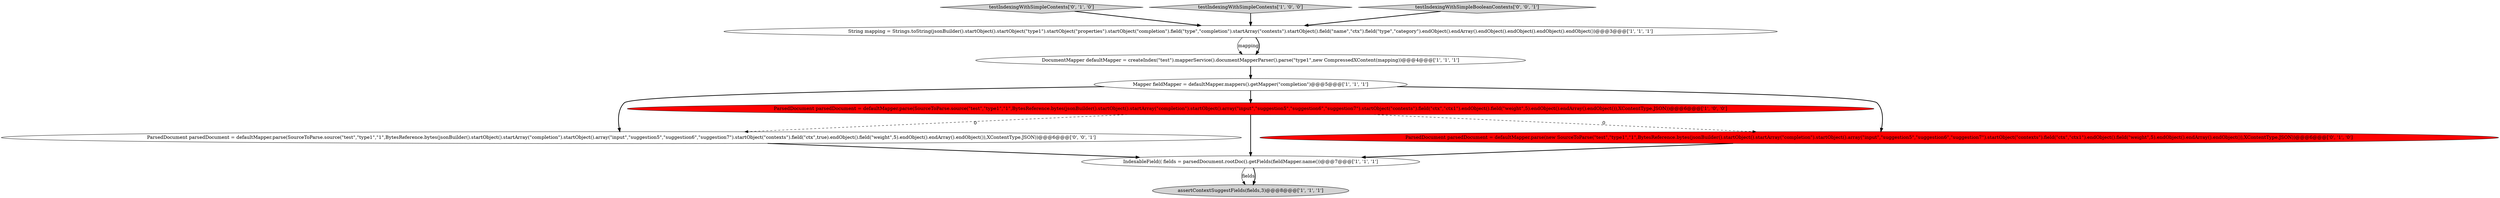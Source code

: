 digraph {
9 [style = filled, label = "ParsedDocument parsedDocument = defaultMapper.parse(SourceToParse.source(\"test\",\"type1\",\"1\",BytesReference.bytes(jsonBuilder().startObject().startArray(\"completion\").startObject().array(\"input\",\"suggestion5\",\"suggestion6\",\"suggestion7\").startObject(\"contexts\").field(\"ctx\",true).endObject().field(\"weight\",5).endObject().endArray().endObject()),XContentType.JSON))@@@6@@@['0', '0', '1']", fillcolor = white, shape = ellipse image = "AAA0AAABBB3BBB"];
5 [style = filled, label = "Mapper fieldMapper = defaultMapper.mappers().getMapper(\"completion\")@@@5@@@['1', '1', '1']", fillcolor = white, shape = ellipse image = "AAA0AAABBB1BBB"];
4 [style = filled, label = "String mapping = Strings.toString(jsonBuilder().startObject().startObject(\"type1\").startObject(\"properties\").startObject(\"completion\").field(\"type\",\"completion\").startArray(\"contexts\").startObject().field(\"name\",\"ctx\").field(\"type\",\"category\").endObject().endArray().endObject().endObject().endObject().endObject())@@@3@@@['1', '1', '1']", fillcolor = white, shape = ellipse image = "AAA0AAABBB1BBB"];
1 [style = filled, label = "assertContextSuggestFields(fields,3)@@@8@@@['1', '1', '1']", fillcolor = lightgray, shape = ellipse image = "AAA0AAABBB1BBB"];
8 [style = filled, label = "testIndexingWithSimpleContexts['0', '1', '0']", fillcolor = lightgray, shape = diamond image = "AAA0AAABBB2BBB"];
0 [style = filled, label = "testIndexingWithSimpleContexts['1', '0', '0']", fillcolor = lightgray, shape = diamond image = "AAA0AAABBB1BBB"];
7 [style = filled, label = "ParsedDocument parsedDocument = defaultMapper.parse(new SourceToParse(\"test\",\"type1\",\"1\",BytesReference.bytes(jsonBuilder().startObject().startArray(\"completion\").startObject().array(\"input\",\"suggestion5\",\"suggestion6\",\"suggestion7\").startObject(\"contexts\").field(\"ctx\",\"ctx1\").endObject().field(\"weight\",5).endObject().endArray().endObject()),XContentType.JSON))@@@6@@@['0', '1', '0']", fillcolor = red, shape = ellipse image = "AAA1AAABBB2BBB"];
3 [style = filled, label = "IndexableField(( fields = parsedDocument.rootDoc().getFields(fieldMapper.name())@@@7@@@['1', '1', '1']", fillcolor = white, shape = ellipse image = "AAA0AAABBB1BBB"];
10 [style = filled, label = "testIndexingWithSimpleBooleanContexts['0', '0', '1']", fillcolor = lightgray, shape = diamond image = "AAA0AAABBB3BBB"];
6 [style = filled, label = "ParsedDocument parsedDocument = defaultMapper.parse(SourceToParse.source(\"test\",\"type1\",\"1\",BytesReference.bytes(jsonBuilder().startObject().startArray(\"completion\").startObject().array(\"input\",\"suggestion5\",\"suggestion6\",\"suggestion7\").startObject(\"contexts\").field(\"ctx\",\"ctx1\").endObject().field(\"weight\",5).endObject().endArray().endObject()),XContentType.JSON))@@@6@@@['1', '0', '0']", fillcolor = red, shape = ellipse image = "AAA1AAABBB1BBB"];
2 [style = filled, label = "DocumentMapper defaultMapper = createIndex(\"test\").mapperService().documentMapperParser().parse(\"type1\",new CompressedXContent(mapping))@@@4@@@['1', '1', '1']", fillcolor = white, shape = ellipse image = "AAA0AAABBB1BBB"];
3->1 [style = solid, label="fields"];
9->3 [style = bold, label=""];
4->2 [style = solid, label="mapping"];
6->3 [style = bold, label=""];
5->7 [style = bold, label=""];
4->2 [style = bold, label=""];
8->4 [style = bold, label=""];
5->6 [style = bold, label=""];
3->1 [style = bold, label=""];
5->9 [style = bold, label=""];
0->4 [style = bold, label=""];
6->7 [style = dashed, label="0"];
7->3 [style = bold, label=""];
2->5 [style = bold, label=""];
6->9 [style = dashed, label="0"];
10->4 [style = bold, label=""];
}
